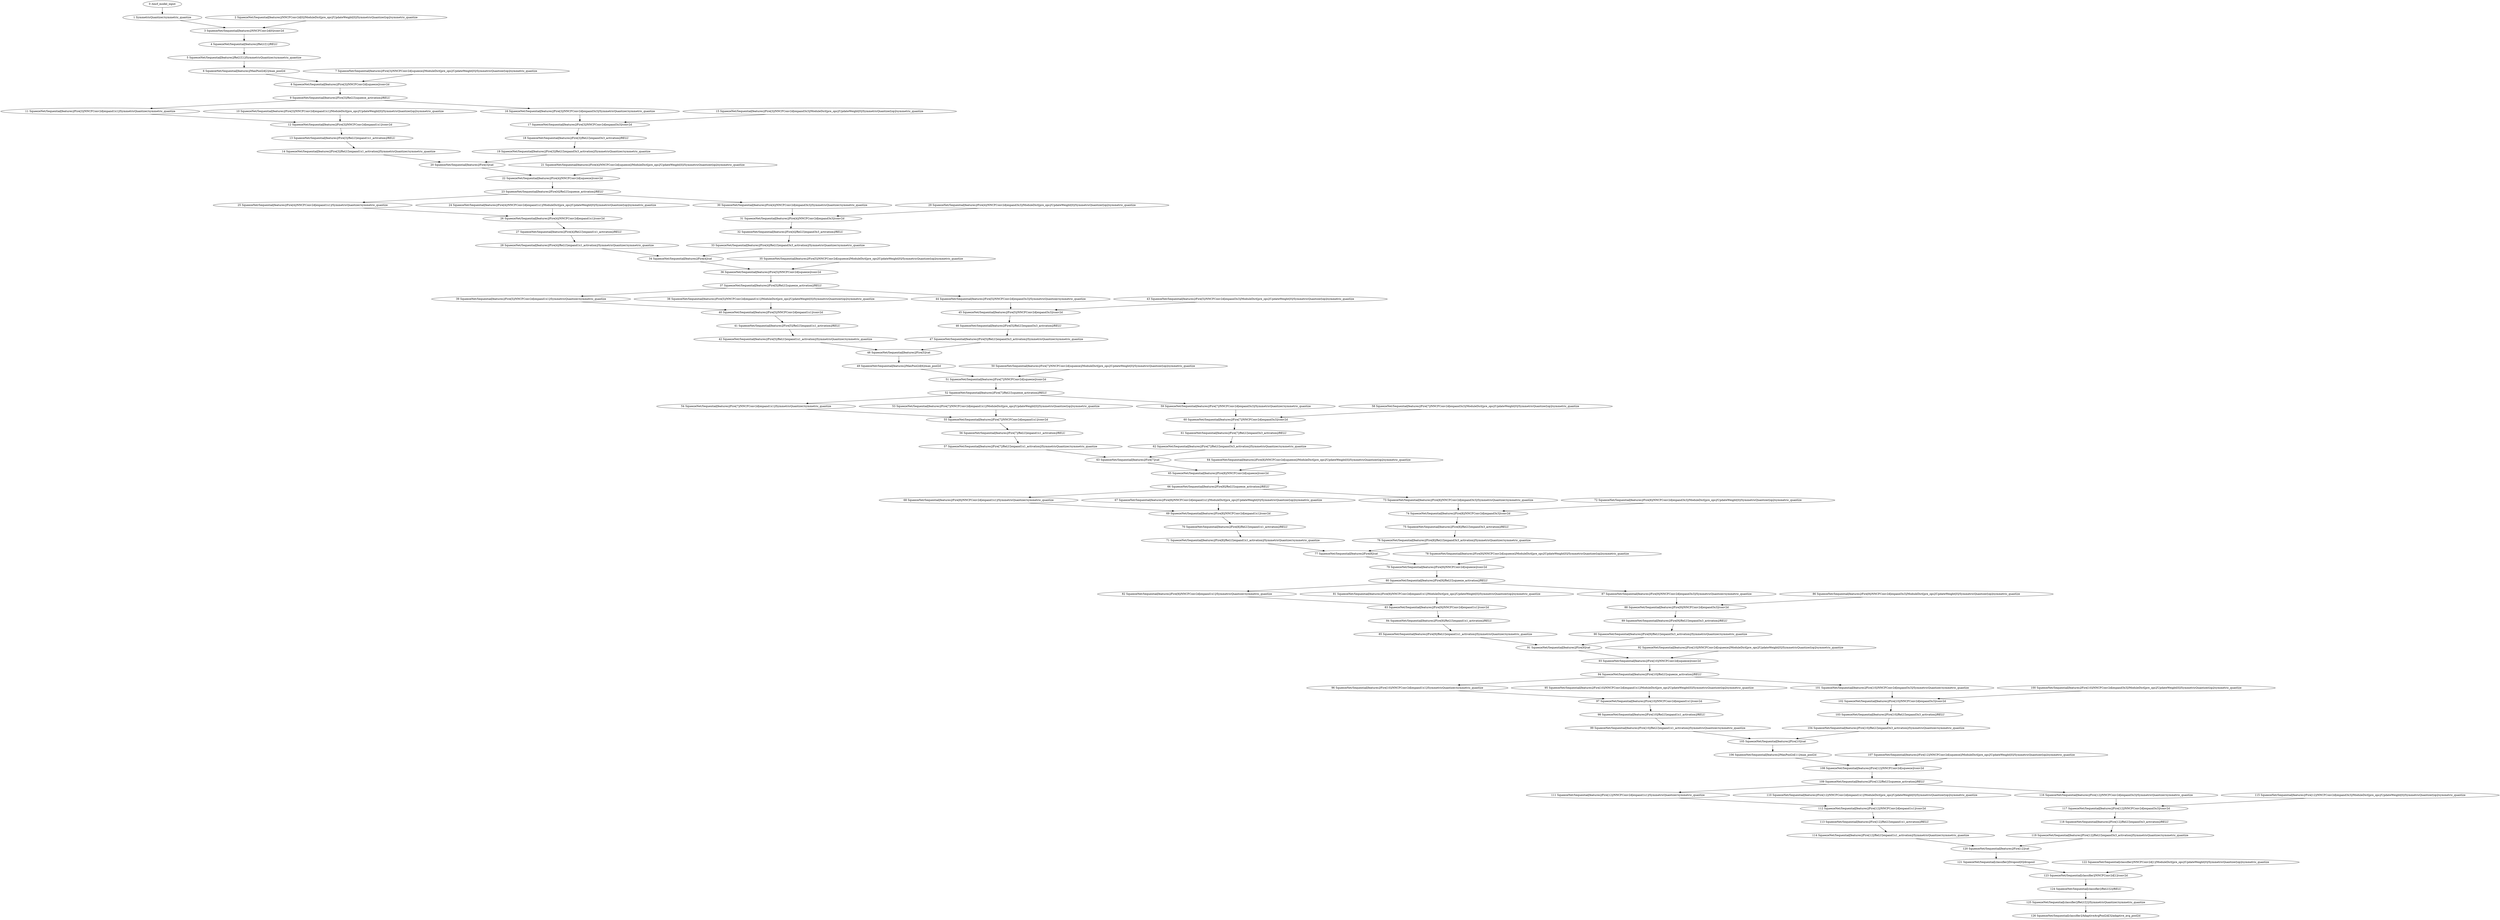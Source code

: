 strict digraph  {
"0 /nncf_model_input" [id=0, scope="", type=nncf_model_input];
"1 SymmetricQuantizer/symmetric_quantize" [id=1, scope=SymmetricQuantizer, type=symmetric_quantize];
"2 SqueezeNet/Sequential[features]/NNCFConv2d[0]/ModuleDict[pre_ops]/UpdateWeight[0]/SymmetricQuantizer[op]/symmetric_quantize" [id=2, scope="SqueezeNet/Sequential[features]/NNCFConv2d[0]/ModuleDict[pre_ops]/UpdateWeight[0]/SymmetricQuantizer[op]", type=symmetric_quantize];
"3 SqueezeNet/Sequential[features]/NNCFConv2d[0]/conv2d" [id=3, scope="SqueezeNet/Sequential[features]/NNCFConv2d[0]", type=conv2d];
"4 SqueezeNet/Sequential[features]/ReLU[1]/RELU" [id=4, scope="SqueezeNet/Sequential[features]/ReLU[1]", type=RELU];
"5 SqueezeNet/Sequential[features]/ReLU[1]/SymmetricQuantizer/symmetric_quantize" [id=5, scope="SqueezeNet/Sequential[features]/ReLU[1]/SymmetricQuantizer", type=symmetric_quantize];
"6 SqueezeNet/Sequential[features]/MaxPool2d[2]/max_pool2d" [id=6, scope="SqueezeNet/Sequential[features]/MaxPool2d[2]", type=max_pool2d];
"7 SqueezeNet/Sequential[features]/Fire[3]/NNCFConv2d[squeeze]/ModuleDict[pre_ops]/UpdateWeight[0]/SymmetricQuantizer[op]/symmetric_quantize" [id=7, scope="SqueezeNet/Sequential[features]/Fire[3]/NNCFConv2d[squeeze]/ModuleDict[pre_ops]/UpdateWeight[0]/SymmetricQuantizer[op]", type=symmetric_quantize];
"8 SqueezeNet/Sequential[features]/Fire[3]/NNCFConv2d[squeeze]/conv2d" [id=8, scope="SqueezeNet/Sequential[features]/Fire[3]/NNCFConv2d[squeeze]", type=conv2d];
"9 SqueezeNet/Sequential[features]/Fire[3]/ReLU[squeeze_activation]/RELU" [id=9, scope="SqueezeNet/Sequential[features]/Fire[3]/ReLU[squeeze_activation]", type=RELU];
"10 SqueezeNet/Sequential[features]/Fire[3]/NNCFConv2d[expand1x1]/ModuleDict[pre_ops]/UpdateWeight[0]/SymmetricQuantizer[op]/symmetric_quantize" [id=10, scope="SqueezeNet/Sequential[features]/Fire[3]/NNCFConv2d[expand1x1]/ModuleDict[pre_ops]/UpdateWeight[0]/SymmetricQuantizer[op]", type=symmetric_quantize];
"11 SqueezeNet/Sequential[features]/Fire[3]/NNCFConv2d[expand1x1]/SymmetricQuantizer/symmetric_quantize" [id=11, scope="SqueezeNet/Sequential[features]/Fire[3]/NNCFConv2d[expand1x1]/SymmetricQuantizer", type=symmetric_quantize];
"12 SqueezeNet/Sequential[features]/Fire[3]/NNCFConv2d[expand1x1]/conv2d" [id=12, scope="SqueezeNet/Sequential[features]/Fire[3]/NNCFConv2d[expand1x1]", type=conv2d];
"13 SqueezeNet/Sequential[features]/Fire[3]/ReLU[expand1x1_activation]/RELU" [id=13, scope="SqueezeNet/Sequential[features]/Fire[3]/ReLU[expand1x1_activation]", type=RELU];
"14 SqueezeNet/Sequential[features]/Fire[3]/ReLU[expand1x1_activation]/SymmetricQuantizer/symmetric_quantize" [id=14, scope="SqueezeNet/Sequential[features]/Fire[3]/ReLU[expand1x1_activation]/SymmetricQuantizer", type=symmetric_quantize];
"15 SqueezeNet/Sequential[features]/Fire[3]/NNCFConv2d[expand3x3]/ModuleDict[pre_ops]/UpdateWeight[0]/SymmetricQuantizer[op]/symmetric_quantize" [id=15, scope="SqueezeNet/Sequential[features]/Fire[3]/NNCFConv2d[expand3x3]/ModuleDict[pre_ops]/UpdateWeight[0]/SymmetricQuantizer[op]", type=symmetric_quantize];
"16 SqueezeNet/Sequential[features]/Fire[3]/NNCFConv2d[expand3x3]/SymmetricQuantizer/symmetric_quantize" [id=16, scope="SqueezeNet/Sequential[features]/Fire[3]/NNCFConv2d[expand3x3]/SymmetricQuantizer", type=symmetric_quantize];
"17 SqueezeNet/Sequential[features]/Fire[3]/NNCFConv2d[expand3x3]/conv2d" [id=17, scope="SqueezeNet/Sequential[features]/Fire[3]/NNCFConv2d[expand3x3]", type=conv2d];
"18 SqueezeNet/Sequential[features]/Fire[3]/ReLU[expand3x3_activation]/RELU" [id=18, scope="SqueezeNet/Sequential[features]/Fire[3]/ReLU[expand3x3_activation]", type=RELU];
"19 SqueezeNet/Sequential[features]/Fire[3]/ReLU[expand3x3_activation]/SymmetricQuantizer/symmetric_quantize" [id=19, scope="SqueezeNet/Sequential[features]/Fire[3]/ReLU[expand3x3_activation]/SymmetricQuantizer", type=symmetric_quantize];
"20 SqueezeNet/Sequential[features]/Fire[3]/cat" [id=20, scope="SqueezeNet/Sequential[features]/Fire[3]", type=cat];
"21 SqueezeNet/Sequential[features]/Fire[4]/NNCFConv2d[squeeze]/ModuleDict[pre_ops]/UpdateWeight[0]/SymmetricQuantizer[op]/symmetric_quantize" [id=21, scope="SqueezeNet/Sequential[features]/Fire[4]/NNCFConv2d[squeeze]/ModuleDict[pre_ops]/UpdateWeight[0]/SymmetricQuantizer[op]", type=symmetric_quantize];
"22 SqueezeNet/Sequential[features]/Fire[4]/NNCFConv2d[squeeze]/conv2d" [id=22, scope="SqueezeNet/Sequential[features]/Fire[4]/NNCFConv2d[squeeze]", type=conv2d];
"23 SqueezeNet/Sequential[features]/Fire[4]/ReLU[squeeze_activation]/RELU" [id=23, scope="SqueezeNet/Sequential[features]/Fire[4]/ReLU[squeeze_activation]", type=RELU];
"24 SqueezeNet/Sequential[features]/Fire[4]/NNCFConv2d[expand1x1]/ModuleDict[pre_ops]/UpdateWeight[0]/SymmetricQuantizer[op]/symmetric_quantize" [id=24, scope="SqueezeNet/Sequential[features]/Fire[4]/NNCFConv2d[expand1x1]/ModuleDict[pre_ops]/UpdateWeight[0]/SymmetricQuantizer[op]", type=symmetric_quantize];
"25 SqueezeNet/Sequential[features]/Fire[4]/NNCFConv2d[expand1x1]/SymmetricQuantizer/symmetric_quantize" [id=25, scope="SqueezeNet/Sequential[features]/Fire[4]/NNCFConv2d[expand1x1]/SymmetricQuantizer", type=symmetric_quantize];
"26 SqueezeNet/Sequential[features]/Fire[4]/NNCFConv2d[expand1x1]/conv2d" [id=26, scope="SqueezeNet/Sequential[features]/Fire[4]/NNCFConv2d[expand1x1]", type=conv2d];
"27 SqueezeNet/Sequential[features]/Fire[4]/ReLU[expand1x1_activation]/RELU" [id=27, scope="SqueezeNet/Sequential[features]/Fire[4]/ReLU[expand1x1_activation]", type=RELU];
"28 SqueezeNet/Sequential[features]/Fire[4]/ReLU[expand1x1_activation]/SymmetricQuantizer/symmetric_quantize" [id=28, scope="SqueezeNet/Sequential[features]/Fire[4]/ReLU[expand1x1_activation]/SymmetricQuantizer", type=symmetric_quantize];
"29 SqueezeNet/Sequential[features]/Fire[4]/NNCFConv2d[expand3x3]/ModuleDict[pre_ops]/UpdateWeight[0]/SymmetricQuantizer[op]/symmetric_quantize" [id=29, scope="SqueezeNet/Sequential[features]/Fire[4]/NNCFConv2d[expand3x3]/ModuleDict[pre_ops]/UpdateWeight[0]/SymmetricQuantizer[op]", type=symmetric_quantize];
"30 SqueezeNet/Sequential[features]/Fire[4]/NNCFConv2d[expand3x3]/SymmetricQuantizer/symmetric_quantize" [id=30, scope="SqueezeNet/Sequential[features]/Fire[4]/NNCFConv2d[expand3x3]/SymmetricQuantizer", type=symmetric_quantize];
"31 SqueezeNet/Sequential[features]/Fire[4]/NNCFConv2d[expand3x3]/conv2d" [id=31, scope="SqueezeNet/Sequential[features]/Fire[4]/NNCFConv2d[expand3x3]", type=conv2d];
"32 SqueezeNet/Sequential[features]/Fire[4]/ReLU[expand3x3_activation]/RELU" [id=32, scope="SqueezeNet/Sequential[features]/Fire[4]/ReLU[expand3x3_activation]", type=RELU];
"33 SqueezeNet/Sequential[features]/Fire[4]/ReLU[expand3x3_activation]/SymmetricQuantizer/symmetric_quantize" [id=33, scope="SqueezeNet/Sequential[features]/Fire[4]/ReLU[expand3x3_activation]/SymmetricQuantizer", type=symmetric_quantize];
"34 SqueezeNet/Sequential[features]/Fire[4]/cat" [id=34, scope="SqueezeNet/Sequential[features]/Fire[4]", type=cat];
"35 SqueezeNet/Sequential[features]/Fire[5]/NNCFConv2d[squeeze]/ModuleDict[pre_ops]/UpdateWeight[0]/SymmetricQuantizer[op]/symmetric_quantize" [id=35, scope="SqueezeNet/Sequential[features]/Fire[5]/NNCFConv2d[squeeze]/ModuleDict[pre_ops]/UpdateWeight[0]/SymmetricQuantizer[op]", type=symmetric_quantize];
"36 SqueezeNet/Sequential[features]/Fire[5]/NNCFConv2d[squeeze]/conv2d" [id=36, scope="SqueezeNet/Sequential[features]/Fire[5]/NNCFConv2d[squeeze]", type=conv2d];
"37 SqueezeNet/Sequential[features]/Fire[5]/ReLU[squeeze_activation]/RELU" [id=37, scope="SqueezeNet/Sequential[features]/Fire[5]/ReLU[squeeze_activation]", type=RELU];
"38 SqueezeNet/Sequential[features]/Fire[5]/NNCFConv2d[expand1x1]/ModuleDict[pre_ops]/UpdateWeight[0]/SymmetricQuantizer[op]/symmetric_quantize" [id=38, scope="SqueezeNet/Sequential[features]/Fire[5]/NNCFConv2d[expand1x1]/ModuleDict[pre_ops]/UpdateWeight[0]/SymmetricQuantizer[op]", type=symmetric_quantize];
"39 SqueezeNet/Sequential[features]/Fire[5]/NNCFConv2d[expand1x1]/SymmetricQuantizer/symmetric_quantize" [id=39, scope="SqueezeNet/Sequential[features]/Fire[5]/NNCFConv2d[expand1x1]/SymmetricQuantizer", type=symmetric_quantize];
"40 SqueezeNet/Sequential[features]/Fire[5]/NNCFConv2d[expand1x1]/conv2d" [id=40, scope="SqueezeNet/Sequential[features]/Fire[5]/NNCFConv2d[expand1x1]", type=conv2d];
"41 SqueezeNet/Sequential[features]/Fire[5]/ReLU[expand1x1_activation]/RELU" [id=41, scope="SqueezeNet/Sequential[features]/Fire[5]/ReLU[expand1x1_activation]", type=RELU];
"42 SqueezeNet/Sequential[features]/Fire[5]/ReLU[expand1x1_activation]/SymmetricQuantizer/symmetric_quantize" [id=42, scope="SqueezeNet/Sequential[features]/Fire[5]/ReLU[expand1x1_activation]/SymmetricQuantizer", type=symmetric_quantize];
"43 SqueezeNet/Sequential[features]/Fire[5]/NNCFConv2d[expand3x3]/ModuleDict[pre_ops]/UpdateWeight[0]/SymmetricQuantizer[op]/symmetric_quantize" [id=43, scope="SqueezeNet/Sequential[features]/Fire[5]/NNCFConv2d[expand3x3]/ModuleDict[pre_ops]/UpdateWeight[0]/SymmetricQuantizer[op]", type=symmetric_quantize];
"44 SqueezeNet/Sequential[features]/Fire[5]/NNCFConv2d[expand3x3]/SymmetricQuantizer/symmetric_quantize" [id=44, scope="SqueezeNet/Sequential[features]/Fire[5]/NNCFConv2d[expand3x3]/SymmetricQuantizer", type=symmetric_quantize];
"45 SqueezeNet/Sequential[features]/Fire[5]/NNCFConv2d[expand3x3]/conv2d" [id=45, scope="SqueezeNet/Sequential[features]/Fire[5]/NNCFConv2d[expand3x3]", type=conv2d];
"46 SqueezeNet/Sequential[features]/Fire[5]/ReLU[expand3x3_activation]/RELU" [id=46, scope="SqueezeNet/Sequential[features]/Fire[5]/ReLU[expand3x3_activation]", type=RELU];
"47 SqueezeNet/Sequential[features]/Fire[5]/ReLU[expand3x3_activation]/SymmetricQuantizer/symmetric_quantize" [id=47, scope="SqueezeNet/Sequential[features]/Fire[5]/ReLU[expand3x3_activation]/SymmetricQuantizer", type=symmetric_quantize];
"48 SqueezeNet/Sequential[features]/Fire[5]/cat" [id=48, scope="SqueezeNet/Sequential[features]/Fire[5]", type=cat];
"49 SqueezeNet/Sequential[features]/MaxPool2d[6]/max_pool2d" [id=49, scope="SqueezeNet/Sequential[features]/MaxPool2d[6]", type=max_pool2d];
"50 SqueezeNet/Sequential[features]/Fire[7]/NNCFConv2d[squeeze]/ModuleDict[pre_ops]/UpdateWeight[0]/SymmetricQuantizer[op]/symmetric_quantize" [id=50, scope="SqueezeNet/Sequential[features]/Fire[7]/NNCFConv2d[squeeze]/ModuleDict[pre_ops]/UpdateWeight[0]/SymmetricQuantizer[op]", type=symmetric_quantize];
"51 SqueezeNet/Sequential[features]/Fire[7]/NNCFConv2d[squeeze]/conv2d" [id=51, scope="SqueezeNet/Sequential[features]/Fire[7]/NNCFConv2d[squeeze]", type=conv2d];
"52 SqueezeNet/Sequential[features]/Fire[7]/ReLU[squeeze_activation]/RELU" [id=52, scope="SqueezeNet/Sequential[features]/Fire[7]/ReLU[squeeze_activation]", type=RELU];
"53 SqueezeNet/Sequential[features]/Fire[7]/NNCFConv2d[expand1x1]/ModuleDict[pre_ops]/UpdateWeight[0]/SymmetricQuantizer[op]/symmetric_quantize" [id=53, scope="SqueezeNet/Sequential[features]/Fire[7]/NNCFConv2d[expand1x1]/ModuleDict[pre_ops]/UpdateWeight[0]/SymmetricQuantizer[op]", type=symmetric_quantize];
"54 SqueezeNet/Sequential[features]/Fire[7]/NNCFConv2d[expand1x1]/SymmetricQuantizer/symmetric_quantize" [id=54, scope="SqueezeNet/Sequential[features]/Fire[7]/NNCFConv2d[expand1x1]/SymmetricQuantizer", type=symmetric_quantize];
"55 SqueezeNet/Sequential[features]/Fire[7]/NNCFConv2d[expand1x1]/conv2d" [id=55, scope="SqueezeNet/Sequential[features]/Fire[7]/NNCFConv2d[expand1x1]", type=conv2d];
"56 SqueezeNet/Sequential[features]/Fire[7]/ReLU[expand1x1_activation]/RELU" [id=56, scope="SqueezeNet/Sequential[features]/Fire[7]/ReLU[expand1x1_activation]", type=RELU];
"57 SqueezeNet/Sequential[features]/Fire[7]/ReLU[expand1x1_activation]/SymmetricQuantizer/symmetric_quantize" [id=57, scope="SqueezeNet/Sequential[features]/Fire[7]/ReLU[expand1x1_activation]/SymmetricQuantizer", type=symmetric_quantize];
"58 SqueezeNet/Sequential[features]/Fire[7]/NNCFConv2d[expand3x3]/ModuleDict[pre_ops]/UpdateWeight[0]/SymmetricQuantizer[op]/symmetric_quantize" [id=58, scope="SqueezeNet/Sequential[features]/Fire[7]/NNCFConv2d[expand3x3]/ModuleDict[pre_ops]/UpdateWeight[0]/SymmetricQuantizer[op]", type=symmetric_quantize];
"59 SqueezeNet/Sequential[features]/Fire[7]/NNCFConv2d[expand3x3]/SymmetricQuantizer/symmetric_quantize" [id=59, scope="SqueezeNet/Sequential[features]/Fire[7]/NNCFConv2d[expand3x3]/SymmetricQuantizer", type=symmetric_quantize];
"60 SqueezeNet/Sequential[features]/Fire[7]/NNCFConv2d[expand3x3]/conv2d" [id=60, scope="SqueezeNet/Sequential[features]/Fire[7]/NNCFConv2d[expand3x3]", type=conv2d];
"61 SqueezeNet/Sequential[features]/Fire[7]/ReLU[expand3x3_activation]/RELU" [id=61, scope="SqueezeNet/Sequential[features]/Fire[7]/ReLU[expand3x3_activation]", type=RELU];
"62 SqueezeNet/Sequential[features]/Fire[7]/ReLU[expand3x3_activation]/SymmetricQuantizer/symmetric_quantize" [id=62, scope="SqueezeNet/Sequential[features]/Fire[7]/ReLU[expand3x3_activation]/SymmetricQuantizer", type=symmetric_quantize];
"63 SqueezeNet/Sequential[features]/Fire[7]/cat" [id=63, scope="SqueezeNet/Sequential[features]/Fire[7]", type=cat];
"64 SqueezeNet/Sequential[features]/Fire[8]/NNCFConv2d[squeeze]/ModuleDict[pre_ops]/UpdateWeight[0]/SymmetricQuantizer[op]/symmetric_quantize" [id=64, scope="SqueezeNet/Sequential[features]/Fire[8]/NNCFConv2d[squeeze]/ModuleDict[pre_ops]/UpdateWeight[0]/SymmetricQuantizer[op]", type=symmetric_quantize];
"65 SqueezeNet/Sequential[features]/Fire[8]/NNCFConv2d[squeeze]/conv2d" [id=65, scope="SqueezeNet/Sequential[features]/Fire[8]/NNCFConv2d[squeeze]", type=conv2d];
"66 SqueezeNet/Sequential[features]/Fire[8]/ReLU[squeeze_activation]/RELU" [id=66, scope="SqueezeNet/Sequential[features]/Fire[8]/ReLU[squeeze_activation]", type=RELU];
"67 SqueezeNet/Sequential[features]/Fire[8]/NNCFConv2d[expand1x1]/ModuleDict[pre_ops]/UpdateWeight[0]/SymmetricQuantizer[op]/symmetric_quantize" [id=67, scope="SqueezeNet/Sequential[features]/Fire[8]/NNCFConv2d[expand1x1]/ModuleDict[pre_ops]/UpdateWeight[0]/SymmetricQuantizer[op]", type=symmetric_quantize];
"68 SqueezeNet/Sequential[features]/Fire[8]/NNCFConv2d[expand1x1]/SymmetricQuantizer/symmetric_quantize" [id=68, scope="SqueezeNet/Sequential[features]/Fire[8]/NNCFConv2d[expand1x1]/SymmetricQuantizer", type=symmetric_quantize];
"69 SqueezeNet/Sequential[features]/Fire[8]/NNCFConv2d[expand1x1]/conv2d" [id=69, scope="SqueezeNet/Sequential[features]/Fire[8]/NNCFConv2d[expand1x1]", type=conv2d];
"70 SqueezeNet/Sequential[features]/Fire[8]/ReLU[expand1x1_activation]/RELU" [id=70, scope="SqueezeNet/Sequential[features]/Fire[8]/ReLU[expand1x1_activation]", type=RELU];
"71 SqueezeNet/Sequential[features]/Fire[8]/ReLU[expand1x1_activation]/SymmetricQuantizer/symmetric_quantize" [id=71, scope="SqueezeNet/Sequential[features]/Fire[8]/ReLU[expand1x1_activation]/SymmetricQuantizer", type=symmetric_quantize];
"72 SqueezeNet/Sequential[features]/Fire[8]/NNCFConv2d[expand3x3]/ModuleDict[pre_ops]/UpdateWeight[0]/SymmetricQuantizer[op]/symmetric_quantize" [id=72, scope="SqueezeNet/Sequential[features]/Fire[8]/NNCFConv2d[expand3x3]/ModuleDict[pre_ops]/UpdateWeight[0]/SymmetricQuantizer[op]", type=symmetric_quantize];
"73 SqueezeNet/Sequential[features]/Fire[8]/NNCFConv2d[expand3x3]/SymmetricQuantizer/symmetric_quantize" [id=73, scope="SqueezeNet/Sequential[features]/Fire[8]/NNCFConv2d[expand3x3]/SymmetricQuantizer", type=symmetric_quantize];
"74 SqueezeNet/Sequential[features]/Fire[8]/NNCFConv2d[expand3x3]/conv2d" [id=74, scope="SqueezeNet/Sequential[features]/Fire[8]/NNCFConv2d[expand3x3]", type=conv2d];
"75 SqueezeNet/Sequential[features]/Fire[8]/ReLU[expand3x3_activation]/RELU" [id=75, scope="SqueezeNet/Sequential[features]/Fire[8]/ReLU[expand3x3_activation]", type=RELU];
"76 SqueezeNet/Sequential[features]/Fire[8]/ReLU[expand3x3_activation]/SymmetricQuantizer/symmetric_quantize" [id=76, scope="SqueezeNet/Sequential[features]/Fire[8]/ReLU[expand3x3_activation]/SymmetricQuantizer", type=symmetric_quantize];
"77 SqueezeNet/Sequential[features]/Fire[8]/cat" [id=77, scope="SqueezeNet/Sequential[features]/Fire[8]", type=cat];
"78 SqueezeNet/Sequential[features]/Fire[9]/NNCFConv2d[squeeze]/ModuleDict[pre_ops]/UpdateWeight[0]/SymmetricQuantizer[op]/symmetric_quantize" [id=78, scope="SqueezeNet/Sequential[features]/Fire[9]/NNCFConv2d[squeeze]/ModuleDict[pre_ops]/UpdateWeight[0]/SymmetricQuantizer[op]", type=symmetric_quantize];
"79 SqueezeNet/Sequential[features]/Fire[9]/NNCFConv2d[squeeze]/conv2d" [id=79, scope="SqueezeNet/Sequential[features]/Fire[9]/NNCFConv2d[squeeze]", type=conv2d];
"80 SqueezeNet/Sequential[features]/Fire[9]/ReLU[squeeze_activation]/RELU" [id=80, scope="SqueezeNet/Sequential[features]/Fire[9]/ReLU[squeeze_activation]", type=RELU];
"81 SqueezeNet/Sequential[features]/Fire[9]/NNCFConv2d[expand1x1]/ModuleDict[pre_ops]/UpdateWeight[0]/SymmetricQuantizer[op]/symmetric_quantize" [id=81, scope="SqueezeNet/Sequential[features]/Fire[9]/NNCFConv2d[expand1x1]/ModuleDict[pre_ops]/UpdateWeight[0]/SymmetricQuantizer[op]", type=symmetric_quantize];
"82 SqueezeNet/Sequential[features]/Fire[9]/NNCFConv2d[expand1x1]/SymmetricQuantizer/symmetric_quantize" [id=82, scope="SqueezeNet/Sequential[features]/Fire[9]/NNCFConv2d[expand1x1]/SymmetricQuantizer", type=symmetric_quantize];
"83 SqueezeNet/Sequential[features]/Fire[9]/NNCFConv2d[expand1x1]/conv2d" [id=83, scope="SqueezeNet/Sequential[features]/Fire[9]/NNCFConv2d[expand1x1]", type=conv2d];
"84 SqueezeNet/Sequential[features]/Fire[9]/ReLU[expand1x1_activation]/RELU" [id=84, scope="SqueezeNet/Sequential[features]/Fire[9]/ReLU[expand1x1_activation]", type=RELU];
"85 SqueezeNet/Sequential[features]/Fire[9]/ReLU[expand1x1_activation]/SymmetricQuantizer/symmetric_quantize" [id=85, scope="SqueezeNet/Sequential[features]/Fire[9]/ReLU[expand1x1_activation]/SymmetricQuantizer", type=symmetric_quantize];
"86 SqueezeNet/Sequential[features]/Fire[9]/NNCFConv2d[expand3x3]/ModuleDict[pre_ops]/UpdateWeight[0]/SymmetricQuantizer[op]/symmetric_quantize" [id=86, scope="SqueezeNet/Sequential[features]/Fire[9]/NNCFConv2d[expand3x3]/ModuleDict[pre_ops]/UpdateWeight[0]/SymmetricQuantizer[op]", type=symmetric_quantize];
"87 SqueezeNet/Sequential[features]/Fire[9]/NNCFConv2d[expand3x3]/SymmetricQuantizer/symmetric_quantize" [id=87, scope="SqueezeNet/Sequential[features]/Fire[9]/NNCFConv2d[expand3x3]/SymmetricQuantizer", type=symmetric_quantize];
"88 SqueezeNet/Sequential[features]/Fire[9]/NNCFConv2d[expand3x3]/conv2d" [id=88, scope="SqueezeNet/Sequential[features]/Fire[9]/NNCFConv2d[expand3x3]", type=conv2d];
"89 SqueezeNet/Sequential[features]/Fire[9]/ReLU[expand3x3_activation]/RELU" [id=89, scope="SqueezeNet/Sequential[features]/Fire[9]/ReLU[expand3x3_activation]", type=RELU];
"90 SqueezeNet/Sequential[features]/Fire[9]/ReLU[expand3x3_activation]/SymmetricQuantizer/symmetric_quantize" [id=90, scope="SqueezeNet/Sequential[features]/Fire[9]/ReLU[expand3x3_activation]/SymmetricQuantizer", type=symmetric_quantize];
"91 SqueezeNet/Sequential[features]/Fire[9]/cat" [id=91, scope="SqueezeNet/Sequential[features]/Fire[9]", type=cat];
"92 SqueezeNet/Sequential[features]/Fire[10]/NNCFConv2d[squeeze]/ModuleDict[pre_ops]/UpdateWeight[0]/SymmetricQuantizer[op]/symmetric_quantize" [id=92, scope="SqueezeNet/Sequential[features]/Fire[10]/NNCFConv2d[squeeze]/ModuleDict[pre_ops]/UpdateWeight[0]/SymmetricQuantizer[op]", type=symmetric_quantize];
"93 SqueezeNet/Sequential[features]/Fire[10]/NNCFConv2d[squeeze]/conv2d" [id=93, scope="SqueezeNet/Sequential[features]/Fire[10]/NNCFConv2d[squeeze]", type=conv2d];
"94 SqueezeNet/Sequential[features]/Fire[10]/ReLU[squeeze_activation]/RELU" [id=94, scope="SqueezeNet/Sequential[features]/Fire[10]/ReLU[squeeze_activation]", type=RELU];
"95 SqueezeNet/Sequential[features]/Fire[10]/NNCFConv2d[expand1x1]/ModuleDict[pre_ops]/UpdateWeight[0]/SymmetricQuantizer[op]/symmetric_quantize" [id=95, scope="SqueezeNet/Sequential[features]/Fire[10]/NNCFConv2d[expand1x1]/ModuleDict[pre_ops]/UpdateWeight[0]/SymmetricQuantizer[op]", type=symmetric_quantize];
"96 SqueezeNet/Sequential[features]/Fire[10]/NNCFConv2d[expand1x1]/SymmetricQuantizer/symmetric_quantize" [id=96, scope="SqueezeNet/Sequential[features]/Fire[10]/NNCFConv2d[expand1x1]/SymmetricQuantizer", type=symmetric_quantize];
"97 SqueezeNet/Sequential[features]/Fire[10]/NNCFConv2d[expand1x1]/conv2d" [id=97, scope="SqueezeNet/Sequential[features]/Fire[10]/NNCFConv2d[expand1x1]", type=conv2d];
"98 SqueezeNet/Sequential[features]/Fire[10]/ReLU[expand1x1_activation]/RELU" [id=98, scope="SqueezeNet/Sequential[features]/Fire[10]/ReLU[expand1x1_activation]", type=RELU];
"99 SqueezeNet/Sequential[features]/Fire[10]/ReLU[expand1x1_activation]/SymmetricQuantizer/symmetric_quantize" [id=99, scope="SqueezeNet/Sequential[features]/Fire[10]/ReLU[expand1x1_activation]/SymmetricQuantizer", type=symmetric_quantize];
"100 SqueezeNet/Sequential[features]/Fire[10]/NNCFConv2d[expand3x3]/ModuleDict[pre_ops]/UpdateWeight[0]/SymmetricQuantizer[op]/symmetric_quantize" [id=100, scope="SqueezeNet/Sequential[features]/Fire[10]/NNCFConv2d[expand3x3]/ModuleDict[pre_ops]/UpdateWeight[0]/SymmetricQuantizer[op]", type=symmetric_quantize];
"101 SqueezeNet/Sequential[features]/Fire[10]/NNCFConv2d[expand3x3]/SymmetricQuantizer/symmetric_quantize" [id=101, scope="SqueezeNet/Sequential[features]/Fire[10]/NNCFConv2d[expand3x3]/SymmetricQuantizer", type=symmetric_quantize];
"102 SqueezeNet/Sequential[features]/Fire[10]/NNCFConv2d[expand3x3]/conv2d" [id=102, scope="SqueezeNet/Sequential[features]/Fire[10]/NNCFConv2d[expand3x3]", type=conv2d];
"103 SqueezeNet/Sequential[features]/Fire[10]/ReLU[expand3x3_activation]/RELU" [id=103, scope="SqueezeNet/Sequential[features]/Fire[10]/ReLU[expand3x3_activation]", type=RELU];
"104 SqueezeNet/Sequential[features]/Fire[10]/ReLU[expand3x3_activation]/SymmetricQuantizer/symmetric_quantize" [id=104, scope="SqueezeNet/Sequential[features]/Fire[10]/ReLU[expand3x3_activation]/SymmetricQuantizer", type=symmetric_quantize];
"105 SqueezeNet/Sequential[features]/Fire[10]/cat" [id=105, scope="SqueezeNet/Sequential[features]/Fire[10]", type=cat];
"106 SqueezeNet/Sequential[features]/MaxPool2d[11]/max_pool2d" [id=106, scope="SqueezeNet/Sequential[features]/MaxPool2d[11]", type=max_pool2d];
"107 SqueezeNet/Sequential[features]/Fire[12]/NNCFConv2d[squeeze]/ModuleDict[pre_ops]/UpdateWeight[0]/SymmetricQuantizer[op]/symmetric_quantize" [id=107, scope="SqueezeNet/Sequential[features]/Fire[12]/NNCFConv2d[squeeze]/ModuleDict[pre_ops]/UpdateWeight[0]/SymmetricQuantizer[op]", type=symmetric_quantize];
"108 SqueezeNet/Sequential[features]/Fire[12]/NNCFConv2d[squeeze]/conv2d" [id=108, scope="SqueezeNet/Sequential[features]/Fire[12]/NNCFConv2d[squeeze]", type=conv2d];
"109 SqueezeNet/Sequential[features]/Fire[12]/ReLU[squeeze_activation]/RELU" [id=109, scope="SqueezeNet/Sequential[features]/Fire[12]/ReLU[squeeze_activation]", type=RELU];
"110 SqueezeNet/Sequential[features]/Fire[12]/NNCFConv2d[expand1x1]/ModuleDict[pre_ops]/UpdateWeight[0]/SymmetricQuantizer[op]/symmetric_quantize" [id=110, scope="SqueezeNet/Sequential[features]/Fire[12]/NNCFConv2d[expand1x1]/ModuleDict[pre_ops]/UpdateWeight[0]/SymmetricQuantizer[op]", type=symmetric_quantize];
"111 SqueezeNet/Sequential[features]/Fire[12]/NNCFConv2d[expand1x1]/SymmetricQuantizer/symmetric_quantize" [id=111, scope="SqueezeNet/Sequential[features]/Fire[12]/NNCFConv2d[expand1x1]/SymmetricQuantizer", type=symmetric_quantize];
"112 SqueezeNet/Sequential[features]/Fire[12]/NNCFConv2d[expand1x1]/conv2d" [id=112, scope="SqueezeNet/Sequential[features]/Fire[12]/NNCFConv2d[expand1x1]", type=conv2d];
"113 SqueezeNet/Sequential[features]/Fire[12]/ReLU[expand1x1_activation]/RELU" [id=113, scope="SqueezeNet/Sequential[features]/Fire[12]/ReLU[expand1x1_activation]", type=RELU];
"114 SqueezeNet/Sequential[features]/Fire[12]/ReLU[expand1x1_activation]/SymmetricQuantizer/symmetric_quantize" [id=114, scope="SqueezeNet/Sequential[features]/Fire[12]/ReLU[expand1x1_activation]/SymmetricQuantizer", type=symmetric_quantize];
"115 SqueezeNet/Sequential[features]/Fire[12]/NNCFConv2d[expand3x3]/ModuleDict[pre_ops]/UpdateWeight[0]/SymmetricQuantizer[op]/symmetric_quantize" [id=115, scope="SqueezeNet/Sequential[features]/Fire[12]/NNCFConv2d[expand3x3]/ModuleDict[pre_ops]/UpdateWeight[0]/SymmetricQuantizer[op]", type=symmetric_quantize];
"116 SqueezeNet/Sequential[features]/Fire[12]/NNCFConv2d[expand3x3]/SymmetricQuantizer/symmetric_quantize" [id=116, scope="SqueezeNet/Sequential[features]/Fire[12]/NNCFConv2d[expand3x3]/SymmetricQuantizer", type=symmetric_quantize];
"117 SqueezeNet/Sequential[features]/Fire[12]/NNCFConv2d[expand3x3]/conv2d" [id=117, scope="SqueezeNet/Sequential[features]/Fire[12]/NNCFConv2d[expand3x3]", type=conv2d];
"118 SqueezeNet/Sequential[features]/Fire[12]/ReLU[expand3x3_activation]/RELU" [id=118, scope="SqueezeNet/Sequential[features]/Fire[12]/ReLU[expand3x3_activation]", type=RELU];
"119 SqueezeNet/Sequential[features]/Fire[12]/ReLU[expand3x3_activation]/SymmetricQuantizer/symmetric_quantize" [id=119, scope="SqueezeNet/Sequential[features]/Fire[12]/ReLU[expand3x3_activation]/SymmetricQuantizer", type=symmetric_quantize];
"120 SqueezeNet/Sequential[features]/Fire[12]/cat" [id=120, scope="SqueezeNet/Sequential[features]/Fire[12]", type=cat];
"121 SqueezeNet/Sequential[classifier]/Dropout[0]/dropout" [id=121, scope="SqueezeNet/Sequential[classifier]/Dropout[0]", type=dropout];
"122 SqueezeNet/Sequential[classifier]/NNCFConv2d[1]/ModuleDict[pre_ops]/UpdateWeight[0]/SymmetricQuantizer[op]/symmetric_quantize" [id=122, scope="SqueezeNet/Sequential[classifier]/NNCFConv2d[1]/ModuleDict[pre_ops]/UpdateWeight[0]/SymmetricQuantizer[op]", type=symmetric_quantize];
"123 SqueezeNet/Sequential[classifier]/NNCFConv2d[1]/conv2d" [id=123, scope="SqueezeNet/Sequential[classifier]/NNCFConv2d[1]", type=conv2d];
"124 SqueezeNet/Sequential[classifier]/ReLU[2]/RELU" [id=124, scope="SqueezeNet/Sequential[classifier]/ReLU[2]", type=RELU];
"125 SqueezeNet/Sequential[classifier]/ReLU[2]/SymmetricQuantizer/symmetric_quantize" [id=125, scope="SqueezeNet/Sequential[classifier]/ReLU[2]/SymmetricQuantizer", type=symmetric_quantize];
"126 SqueezeNet/Sequential[classifier]/AdaptiveAvgPool2d[3]/adaptive_avg_pool2d" [id=126, scope="SqueezeNet/Sequential[classifier]/AdaptiveAvgPool2d[3]", type=adaptive_avg_pool2d];
"0 /nncf_model_input" -> "1 SymmetricQuantizer/symmetric_quantize";
"1 SymmetricQuantizer/symmetric_quantize" -> "3 SqueezeNet/Sequential[features]/NNCFConv2d[0]/conv2d";
"2 SqueezeNet/Sequential[features]/NNCFConv2d[0]/ModuleDict[pre_ops]/UpdateWeight[0]/SymmetricQuantizer[op]/symmetric_quantize" -> "3 SqueezeNet/Sequential[features]/NNCFConv2d[0]/conv2d";
"3 SqueezeNet/Sequential[features]/NNCFConv2d[0]/conv2d" -> "4 SqueezeNet/Sequential[features]/ReLU[1]/RELU";
"4 SqueezeNet/Sequential[features]/ReLU[1]/RELU" -> "5 SqueezeNet/Sequential[features]/ReLU[1]/SymmetricQuantizer/symmetric_quantize";
"5 SqueezeNet/Sequential[features]/ReLU[1]/SymmetricQuantizer/symmetric_quantize" -> "6 SqueezeNet/Sequential[features]/MaxPool2d[2]/max_pool2d";
"6 SqueezeNet/Sequential[features]/MaxPool2d[2]/max_pool2d" -> "8 SqueezeNet/Sequential[features]/Fire[3]/NNCFConv2d[squeeze]/conv2d";
"7 SqueezeNet/Sequential[features]/Fire[3]/NNCFConv2d[squeeze]/ModuleDict[pre_ops]/UpdateWeight[0]/SymmetricQuantizer[op]/symmetric_quantize" -> "8 SqueezeNet/Sequential[features]/Fire[3]/NNCFConv2d[squeeze]/conv2d";
"8 SqueezeNet/Sequential[features]/Fire[3]/NNCFConv2d[squeeze]/conv2d" -> "9 SqueezeNet/Sequential[features]/Fire[3]/ReLU[squeeze_activation]/RELU";
"9 SqueezeNet/Sequential[features]/Fire[3]/ReLU[squeeze_activation]/RELU" -> "11 SqueezeNet/Sequential[features]/Fire[3]/NNCFConv2d[expand1x1]/SymmetricQuantizer/symmetric_quantize";
"9 SqueezeNet/Sequential[features]/Fire[3]/ReLU[squeeze_activation]/RELU" -> "16 SqueezeNet/Sequential[features]/Fire[3]/NNCFConv2d[expand3x3]/SymmetricQuantizer/symmetric_quantize";
"10 SqueezeNet/Sequential[features]/Fire[3]/NNCFConv2d[expand1x1]/ModuleDict[pre_ops]/UpdateWeight[0]/SymmetricQuantizer[op]/symmetric_quantize" -> "12 SqueezeNet/Sequential[features]/Fire[3]/NNCFConv2d[expand1x1]/conv2d";
"11 SqueezeNet/Sequential[features]/Fire[3]/NNCFConv2d[expand1x1]/SymmetricQuantizer/symmetric_quantize" -> "12 SqueezeNet/Sequential[features]/Fire[3]/NNCFConv2d[expand1x1]/conv2d";
"12 SqueezeNet/Sequential[features]/Fire[3]/NNCFConv2d[expand1x1]/conv2d" -> "13 SqueezeNet/Sequential[features]/Fire[3]/ReLU[expand1x1_activation]/RELU";
"13 SqueezeNet/Sequential[features]/Fire[3]/ReLU[expand1x1_activation]/RELU" -> "14 SqueezeNet/Sequential[features]/Fire[3]/ReLU[expand1x1_activation]/SymmetricQuantizer/symmetric_quantize";
"14 SqueezeNet/Sequential[features]/Fire[3]/ReLU[expand1x1_activation]/SymmetricQuantizer/symmetric_quantize" -> "20 SqueezeNet/Sequential[features]/Fire[3]/cat";
"15 SqueezeNet/Sequential[features]/Fire[3]/NNCFConv2d[expand3x3]/ModuleDict[pre_ops]/UpdateWeight[0]/SymmetricQuantizer[op]/symmetric_quantize" -> "17 SqueezeNet/Sequential[features]/Fire[3]/NNCFConv2d[expand3x3]/conv2d";
"16 SqueezeNet/Sequential[features]/Fire[3]/NNCFConv2d[expand3x3]/SymmetricQuantizer/symmetric_quantize" -> "17 SqueezeNet/Sequential[features]/Fire[3]/NNCFConv2d[expand3x3]/conv2d";
"17 SqueezeNet/Sequential[features]/Fire[3]/NNCFConv2d[expand3x3]/conv2d" -> "18 SqueezeNet/Sequential[features]/Fire[3]/ReLU[expand3x3_activation]/RELU";
"18 SqueezeNet/Sequential[features]/Fire[3]/ReLU[expand3x3_activation]/RELU" -> "19 SqueezeNet/Sequential[features]/Fire[3]/ReLU[expand3x3_activation]/SymmetricQuantizer/symmetric_quantize";
"19 SqueezeNet/Sequential[features]/Fire[3]/ReLU[expand3x3_activation]/SymmetricQuantizer/symmetric_quantize" -> "20 SqueezeNet/Sequential[features]/Fire[3]/cat";
"20 SqueezeNet/Sequential[features]/Fire[3]/cat" -> "22 SqueezeNet/Sequential[features]/Fire[4]/NNCFConv2d[squeeze]/conv2d";
"21 SqueezeNet/Sequential[features]/Fire[4]/NNCFConv2d[squeeze]/ModuleDict[pre_ops]/UpdateWeight[0]/SymmetricQuantizer[op]/symmetric_quantize" -> "22 SqueezeNet/Sequential[features]/Fire[4]/NNCFConv2d[squeeze]/conv2d";
"22 SqueezeNet/Sequential[features]/Fire[4]/NNCFConv2d[squeeze]/conv2d" -> "23 SqueezeNet/Sequential[features]/Fire[4]/ReLU[squeeze_activation]/RELU";
"23 SqueezeNet/Sequential[features]/Fire[4]/ReLU[squeeze_activation]/RELU" -> "25 SqueezeNet/Sequential[features]/Fire[4]/NNCFConv2d[expand1x1]/SymmetricQuantizer/symmetric_quantize";
"23 SqueezeNet/Sequential[features]/Fire[4]/ReLU[squeeze_activation]/RELU" -> "30 SqueezeNet/Sequential[features]/Fire[4]/NNCFConv2d[expand3x3]/SymmetricQuantizer/symmetric_quantize";
"24 SqueezeNet/Sequential[features]/Fire[4]/NNCFConv2d[expand1x1]/ModuleDict[pre_ops]/UpdateWeight[0]/SymmetricQuantizer[op]/symmetric_quantize" -> "26 SqueezeNet/Sequential[features]/Fire[4]/NNCFConv2d[expand1x1]/conv2d";
"25 SqueezeNet/Sequential[features]/Fire[4]/NNCFConv2d[expand1x1]/SymmetricQuantizer/symmetric_quantize" -> "26 SqueezeNet/Sequential[features]/Fire[4]/NNCFConv2d[expand1x1]/conv2d";
"26 SqueezeNet/Sequential[features]/Fire[4]/NNCFConv2d[expand1x1]/conv2d" -> "27 SqueezeNet/Sequential[features]/Fire[4]/ReLU[expand1x1_activation]/RELU";
"27 SqueezeNet/Sequential[features]/Fire[4]/ReLU[expand1x1_activation]/RELU" -> "28 SqueezeNet/Sequential[features]/Fire[4]/ReLU[expand1x1_activation]/SymmetricQuantizer/symmetric_quantize";
"28 SqueezeNet/Sequential[features]/Fire[4]/ReLU[expand1x1_activation]/SymmetricQuantizer/symmetric_quantize" -> "34 SqueezeNet/Sequential[features]/Fire[4]/cat";
"29 SqueezeNet/Sequential[features]/Fire[4]/NNCFConv2d[expand3x3]/ModuleDict[pre_ops]/UpdateWeight[0]/SymmetricQuantizer[op]/symmetric_quantize" -> "31 SqueezeNet/Sequential[features]/Fire[4]/NNCFConv2d[expand3x3]/conv2d";
"30 SqueezeNet/Sequential[features]/Fire[4]/NNCFConv2d[expand3x3]/SymmetricQuantizer/symmetric_quantize" -> "31 SqueezeNet/Sequential[features]/Fire[4]/NNCFConv2d[expand3x3]/conv2d";
"31 SqueezeNet/Sequential[features]/Fire[4]/NNCFConv2d[expand3x3]/conv2d" -> "32 SqueezeNet/Sequential[features]/Fire[4]/ReLU[expand3x3_activation]/RELU";
"32 SqueezeNet/Sequential[features]/Fire[4]/ReLU[expand3x3_activation]/RELU" -> "33 SqueezeNet/Sequential[features]/Fire[4]/ReLU[expand3x3_activation]/SymmetricQuantizer/symmetric_quantize";
"33 SqueezeNet/Sequential[features]/Fire[4]/ReLU[expand3x3_activation]/SymmetricQuantizer/symmetric_quantize" -> "34 SqueezeNet/Sequential[features]/Fire[4]/cat";
"34 SqueezeNet/Sequential[features]/Fire[4]/cat" -> "36 SqueezeNet/Sequential[features]/Fire[5]/NNCFConv2d[squeeze]/conv2d";
"35 SqueezeNet/Sequential[features]/Fire[5]/NNCFConv2d[squeeze]/ModuleDict[pre_ops]/UpdateWeight[0]/SymmetricQuantizer[op]/symmetric_quantize" -> "36 SqueezeNet/Sequential[features]/Fire[5]/NNCFConv2d[squeeze]/conv2d";
"36 SqueezeNet/Sequential[features]/Fire[5]/NNCFConv2d[squeeze]/conv2d" -> "37 SqueezeNet/Sequential[features]/Fire[5]/ReLU[squeeze_activation]/RELU";
"37 SqueezeNet/Sequential[features]/Fire[5]/ReLU[squeeze_activation]/RELU" -> "39 SqueezeNet/Sequential[features]/Fire[5]/NNCFConv2d[expand1x1]/SymmetricQuantizer/symmetric_quantize";
"37 SqueezeNet/Sequential[features]/Fire[5]/ReLU[squeeze_activation]/RELU" -> "44 SqueezeNet/Sequential[features]/Fire[5]/NNCFConv2d[expand3x3]/SymmetricQuantizer/symmetric_quantize";
"38 SqueezeNet/Sequential[features]/Fire[5]/NNCFConv2d[expand1x1]/ModuleDict[pre_ops]/UpdateWeight[0]/SymmetricQuantizer[op]/symmetric_quantize" -> "40 SqueezeNet/Sequential[features]/Fire[5]/NNCFConv2d[expand1x1]/conv2d";
"39 SqueezeNet/Sequential[features]/Fire[5]/NNCFConv2d[expand1x1]/SymmetricQuantizer/symmetric_quantize" -> "40 SqueezeNet/Sequential[features]/Fire[5]/NNCFConv2d[expand1x1]/conv2d";
"40 SqueezeNet/Sequential[features]/Fire[5]/NNCFConv2d[expand1x1]/conv2d" -> "41 SqueezeNet/Sequential[features]/Fire[5]/ReLU[expand1x1_activation]/RELU";
"41 SqueezeNet/Sequential[features]/Fire[5]/ReLU[expand1x1_activation]/RELU" -> "42 SqueezeNet/Sequential[features]/Fire[5]/ReLU[expand1x1_activation]/SymmetricQuantizer/symmetric_quantize";
"42 SqueezeNet/Sequential[features]/Fire[5]/ReLU[expand1x1_activation]/SymmetricQuantizer/symmetric_quantize" -> "48 SqueezeNet/Sequential[features]/Fire[5]/cat";
"43 SqueezeNet/Sequential[features]/Fire[5]/NNCFConv2d[expand3x3]/ModuleDict[pre_ops]/UpdateWeight[0]/SymmetricQuantizer[op]/symmetric_quantize" -> "45 SqueezeNet/Sequential[features]/Fire[5]/NNCFConv2d[expand3x3]/conv2d";
"44 SqueezeNet/Sequential[features]/Fire[5]/NNCFConv2d[expand3x3]/SymmetricQuantizer/symmetric_quantize" -> "45 SqueezeNet/Sequential[features]/Fire[5]/NNCFConv2d[expand3x3]/conv2d";
"45 SqueezeNet/Sequential[features]/Fire[5]/NNCFConv2d[expand3x3]/conv2d" -> "46 SqueezeNet/Sequential[features]/Fire[5]/ReLU[expand3x3_activation]/RELU";
"46 SqueezeNet/Sequential[features]/Fire[5]/ReLU[expand3x3_activation]/RELU" -> "47 SqueezeNet/Sequential[features]/Fire[5]/ReLU[expand3x3_activation]/SymmetricQuantizer/symmetric_quantize";
"47 SqueezeNet/Sequential[features]/Fire[5]/ReLU[expand3x3_activation]/SymmetricQuantizer/symmetric_quantize" -> "48 SqueezeNet/Sequential[features]/Fire[5]/cat";
"48 SqueezeNet/Sequential[features]/Fire[5]/cat" -> "49 SqueezeNet/Sequential[features]/MaxPool2d[6]/max_pool2d";
"49 SqueezeNet/Sequential[features]/MaxPool2d[6]/max_pool2d" -> "51 SqueezeNet/Sequential[features]/Fire[7]/NNCFConv2d[squeeze]/conv2d";
"50 SqueezeNet/Sequential[features]/Fire[7]/NNCFConv2d[squeeze]/ModuleDict[pre_ops]/UpdateWeight[0]/SymmetricQuantizer[op]/symmetric_quantize" -> "51 SqueezeNet/Sequential[features]/Fire[7]/NNCFConv2d[squeeze]/conv2d";
"51 SqueezeNet/Sequential[features]/Fire[7]/NNCFConv2d[squeeze]/conv2d" -> "52 SqueezeNet/Sequential[features]/Fire[7]/ReLU[squeeze_activation]/RELU";
"52 SqueezeNet/Sequential[features]/Fire[7]/ReLU[squeeze_activation]/RELU" -> "54 SqueezeNet/Sequential[features]/Fire[7]/NNCFConv2d[expand1x1]/SymmetricQuantizer/symmetric_quantize";
"52 SqueezeNet/Sequential[features]/Fire[7]/ReLU[squeeze_activation]/RELU" -> "59 SqueezeNet/Sequential[features]/Fire[7]/NNCFConv2d[expand3x3]/SymmetricQuantizer/symmetric_quantize";
"53 SqueezeNet/Sequential[features]/Fire[7]/NNCFConv2d[expand1x1]/ModuleDict[pre_ops]/UpdateWeight[0]/SymmetricQuantizer[op]/symmetric_quantize" -> "55 SqueezeNet/Sequential[features]/Fire[7]/NNCFConv2d[expand1x1]/conv2d";
"54 SqueezeNet/Sequential[features]/Fire[7]/NNCFConv2d[expand1x1]/SymmetricQuantizer/symmetric_quantize" -> "55 SqueezeNet/Sequential[features]/Fire[7]/NNCFConv2d[expand1x1]/conv2d";
"55 SqueezeNet/Sequential[features]/Fire[7]/NNCFConv2d[expand1x1]/conv2d" -> "56 SqueezeNet/Sequential[features]/Fire[7]/ReLU[expand1x1_activation]/RELU";
"56 SqueezeNet/Sequential[features]/Fire[7]/ReLU[expand1x1_activation]/RELU" -> "57 SqueezeNet/Sequential[features]/Fire[7]/ReLU[expand1x1_activation]/SymmetricQuantizer/symmetric_quantize";
"57 SqueezeNet/Sequential[features]/Fire[7]/ReLU[expand1x1_activation]/SymmetricQuantizer/symmetric_quantize" -> "63 SqueezeNet/Sequential[features]/Fire[7]/cat";
"58 SqueezeNet/Sequential[features]/Fire[7]/NNCFConv2d[expand3x3]/ModuleDict[pre_ops]/UpdateWeight[0]/SymmetricQuantizer[op]/symmetric_quantize" -> "60 SqueezeNet/Sequential[features]/Fire[7]/NNCFConv2d[expand3x3]/conv2d";
"59 SqueezeNet/Sequential[features]/Fire[7]/NNCFConv2d[expand3x3]/SymmetricQuantizer/symmetric_quantize" -> "60 SqueezeNet/Sequential[features]/Fire[7]/NNCFConv2d[expand3x3]/conv2d";
"60 SqueezeNet/Sequential[features]/Fire[7]/NNCFConv2d[expand3x3]/conv2d" -> "61 SqueezeNet/Sequential[features]/Fire[7]/ReLU[expand3x3_activation]/RELU";
"61 SqueezeNet/Sequential[features]/Fire[7]/ReLU[expand3x3_activation]/RELU" -> "62 SqueezeNet/Sequential[features]/Fire[7]/ReLU[expand3x3_activation]/SymmetricQuantizer/symmetric_quantize";
"62 SqueezeNet/Sequential[features]/Fire[7]/ReLU[expand3x3_activation]/SymmetricQuantizer/symmetric_quantize" -> "63 SqueezeNet/Sequential[features]/Fire[7]/cat";
"63 SqueezeNet/Sequential[features]/Fire[7]/cat" -> "65 SqueezeNet/Sequential[features]/Fire[8]/NNCFConv2d[squeeze]/conv2d";
"64 SqueezeNet/Sequential[features]/Fire[8]/NNCFConv2d[squeeze]/ModuleDict[pre_ops]/UpdateWeight[0]/SymmetricQuantizer[op]/symmetric_quantize" -> "65 SqueezeNet/Sequential[features]/Fire[8]/NNCFConv2d[squeeze]/conv2d";
"65 SqueezeNet/Sequential[features]/Fire[8]/NNCFConv2d[squeeze]/conv2d" -> "66 SqueezeNet/Sequential[features]/Fire[8]/ReLU[squeeze_activation]/RELU";
"66 SqueezeNet/Sequential[features]/Fire[8]/ReLU[squeeze_activation]/RELU" -> "68 SqueezeNet/Sequential[features]/Fire[8]/NNCFConv2d[expand1x1]/SymmetricQuantizer/symmetric_quantize";
"66 SqueezeNet/Sequential[features]/Fire[8]/ReLU[squeeze_activation]/RELU" -> "73 SqueezeNet/Sequential[features]/Fire[8]/NNCFConv2d[expand3x3]/SymmetricQuantizer/symmetric_quantize";
"67 SqueezeNet/Sequential[features]/Fire[8]/NNCFConv2d[expand1x1]/ModuleDict[pre_ops]/UpdateWeight[0]/SymmetricQuantizer[op]/symmetric_quantize" -> "69 SqueezeNet/Sequential[features]/Fire[8]/NNCFConv2d[expand1x1]/conv2d";
"68 SqueezeNet/Sequential[features]/Fire[8]/NNCFConv2d[expand1x1]/SymmetricQuantizer/symmetric_quantize" -> "69 SqueezeNet/Sequential[features]/Fire[8]/NNCFConv2d[expand1x1]/conv2d";
"69 SqueezeNet/Sequential[features]/Fire[8]/NNCFConv2d[expand1x1]/conv2d" -> "70 SqueezeNet/Sequential[features]/Fire[8]/ReLU[expand1x1_activation]/RELU";
"70 SqueezeNet/Sequential[features]/Fire[8]/ReLU[expand1x1_activation]/RELU" -> "71 SqueezeNet/Sequential[features]/Fire[8]/ReLU[expand1x1_activation]/SymmetricQuantizer/symmetric_quantize";
"71 SqueezeNet/Sequential[features]/Fire[8]/ReLU[expand1x1_activation]/SymmetricQuantizer/symmetric_quantize" -> "77 SqueezeNet/Sequential[features]/Fire[8]/cat";
"72 SqueezeNet/Sequential[features]/Fire[8]/NNCFConv2d[expand3x3]/ModuleDict[pre_ops]/UpdateWeight[0]/SymmetricQuantizer[op]/symmetric_quantize" -> "74 SqueezeNet/Sequential[features]/Fire[8]/NNCFConv2d[expand3x3]/conv2d";
"73 SqueezeNet/Sequential[features]/Fire[8]/NNCFConv2d[expand3x3]/SymmetricQuantizer/symmetric_quantize" -> "74 SqueezeNet/Sequential[features]/Fire[8]/NNCFConv2d[expand3x3]/conv2d";
"74 SqueezeNet/Sequential[features]/Fire[8]/NNCFConv2d[expand3x3]/conv2d" -> "75 SqueezeNet/Sequential[features]/Fire[8]/ReLU[expand3x3_activation]/RELU";
"75 SqueezeNet/Sequential[features]/Fire[8]/ReLU[expand3x3_activation]/RELU" -> "76 SqueezeNet/Sequential[features]/Fire[8]/ReLU[expand3x3_activation]/SymmetricQuantizer/symmetric_quantize";
"76 SqueezeNet/Sequential[features]/Fire[8]/ReLU[expand3x3_activation]/SymmetricQuantizer/symmetric_quantize" -> "77 SqueezeNet/Sequential[features]/Fire[8]/cat";
"77 SqueezeNet/Sequential[features]/Fire[8]/cat" -> "79 SqueezeNet/Sequential[features]/Fire[9]/NNCFConv2d[squeeze]/conv2d";
"78 SqueezeNet/Sequential[features]/Fire[9]/NNCFConv2d[squeeze]/ModuleDict[pre_ops]/UpdateWeight[0]/SymmetricQuantizer[op]/symmetric_quantize" -> "79 SqueezeNet/Sequential[features]/Fire[9]/NNCFConv2d[squeeze]/conv2d";
"79 SqueezeNet/Sequential[features]/Fire[9]/NNCFConv2d[squeeze]/conv2d" -> "80 SqueezeNet/Sequential[features]/Fire[9]/ReLU[squeeze_activation]/RELU";
"80 SqueezeNet/Sequential[features]/Fire[9]/ReLU[squeeze_activation]/RELU" -> "82 SqueezeNet/Sequential[features]/Fire[9]/NNCFConv2d[expand1x1]/SymmetricQuantizer/symmetric_quantize";
"80 SqueezeNet/Sequential[features]/Fire[9]/ReLU[squeeze_activation]/RELU" -> "87 SqueezeNet/Sequential[features]/Fire[9]/NNCFConv2d[expand3x3]/SymmetricQuantizer/symmetric_quantize";
"81 SqueezeNet/Sequential[features]/Fire[9]/NNCFConv2d[expand1x1]/ModuleDict[pre_ops]/UpdateWeight[0]/SymmetricQuantizer[op]/symmetric_quantize" -> "83 SqueezeNet/Sequential[features]/Fire[9]/NNCFConv2d[expand1x1]/conv2d";
"82 SqueezeNet/Sequential[features]/Fire[9]/NNCFConv2d[expand1x1]/SymmetricQuantizer/symmetric_quantize" -> "83 SqueezeNet/Sequential[features]/Fire[9]/NNCFConv2d[expand1x1]/conv2d";
"83 SqueezeNet/Sequential[features]/Fire[9]/NNCFConv2d[expand1x1]/conv2d" -> "84 SqueezeNet/Sequential[features]/Fire[9]/ReLU[expand1x1_activation]/RELU";
"84 SqueezeNet/Sequential[features]/Fire[9]/ReLU[expand1x1_activation]/RELU" -> "85 SqueezeNet/Sequential[features]/Fire[9]/ReLU[expand1x1_activation]/SymmetricQuantizer/symmetric_quantize";
"85 SqueezeNet/Sequential[features]/Fire[9]/ReLU[expand1x1_activation]/SymmetricQuantizer/symmetric_quantize" -> "91 SqueezeNet/Sequential[features]/Fire[9]/cat";
"86 SqueezeNet/Sequential[features]/Fire[9]/NNCFConv2d[expand3x3]/ModuleDict[pre_ops]/UpdateWeight[0]/SymmetricQuantizer[op]/symmetric_quantize" -> "88 SqueezeNet/Sequential[features]/Fire[9]/NNCFConv2d[expand3x3]/conv2d";
"87 SqueezeNet/Sequential[features]/Fire[9]/NNCFConv2d[expand3x3]/SymmetricQuantizer/symmetric_quantize" -> "88 SqueezeNet/Sequential[features]/Fire[9]/NNCFConv2d[expand3x3]/conv2d";
"88 SqueezeNet/Sequential[features]/Fire[9]/NNCFConv2d[expand3x3]/conv2d" -> "89 SqueezeNet/Sequential[features]/Fire[9]/ReLU[expand3x3_activation]/RELU";
"89 SqueezeNet/Sequential[features]/Fire[9]/ReLU[expand3x3_activation]/RELU" -> "90 SqueezeNet/Sequential[features]/Fire[9]/ReLU[expand3x3_activation]/SymmetricQuantizer/symmetric_quantize";
"90 SqueezeNet/Sequential[features]/Fire[9]/ReLU[expand3x3_activation]/SymmetricQuantizer/symmetric_quantize" -> "91 SqueezeNet/Sequential[features]/Fire[9]/cat";
"91 SqueezeNet/Sequential[features]/Fire[9]/cat" -> "93 SqueezeNet/Sequential[features]/Fire[10]/NNCFConv2d[squeeze]/conv2d";
"92 SqueezeNet/Sequential[features]/Fire[10]/NNCFConv2d[squeeze]/ModuleDict[pre_ops]/UpdateWeight[0]/SymmetricQuantizer[op]/symmetric_quantize" -> "93 SqueezeNet/Sequential[features]/Fire[10]/NNCFConv2d[squeeze]/conv2d";
"93 SqueezeNet/Sequential[features]/Fire[10]/NNCFConv2d[squeeze]/conv2d" -> "94 SqueezeNet/Sequential[features]/Fire[10]/ReLU[squeeze_activation]/RELU";
"94 SqueezeNet/Sequential[features]/Fire[10]/ReLU[squeeze_activation]/RELU" -> "96 SqueezeNet/Sequential[features]/Fire[10]/NNCFConv2d[expand1x1]/SymmetricQuantizer/symmetric_quantize";
"95 SqueezeNet/Sequential[features]/Fire[10]/NNCFConv2d[expand1x1]/ModuleDict[pre_ops]/UpdateWeight[0]/SymmetricQuantizer[op]/symmetric_quantize" -> "97 SqueezeNet/Sequential[features]/Fire[10]/NNCFConv2d[expand1x1]/conv2d";
"96 SqueezeNet/Sequential[features]/Fire[10]/NNCFConv2d[expand1x1]/SymmetricQuantizer/symmetric_quantize" -> "97 SqueezeNet/Sequential[features]/Fire[10]/NNCFConv2d[expand1x1]/conv2d";
"97 SqueezeNet/Sequential[features]/Fire[10]/NNCFConv2d[expand1x1]/conv2d" -> "98 SqueezeNet/Sequential[features]/Fire[10]/ReLU[expand1x1_activation]/RELU";
"98 SqueezeNet/Sequential[features]/Fire[10]/ReLU[expand1x1_activation]/RELU" -> "99 SqueezeNet/Sequential[features]/Fire[10]/ReLU[expand1x1_activation]/SymmetricQuantizer/symmetric_quantize";
"94 SqueezeNet/Sequential[features]/Fire[10]/ReLU[squeeze_activation]/RELU" -> "101 SqueezeNet/Sequential[features]/Fire[10]/NNCFConv2d[expand3x3]/SymmetricQuantizer/symmetric_quantize";
"99 SqueezeNet/Sequential[features]/Fire[10]/ReLU[expand1x1_activation]/SymmetricQuantizer/symmetric_quantize" -> "105 SqueezeNet/Sequential[features]/Fire[10]/cat";
"100 SqueezeNet/Sequential[features]/Fire[10]/NNCFConv2d[expand3x3]/ModuleDict[pre_ops]/UpdateWeight[0]/SymmetricQuantizer[op]/symmetric_quantize" -> "102 SqueezeNet/Sequential[features]/Fire[10]/NNCFConv2d[expand3x3]/conv2d";
"101 SqueezeNet/Sequential[features]/Fire[10]/NNCFConv2d[expand3x3]/SymmetricQuantizer/symmetric_quantize" -> "102 SqueezeNet/Sequential[features]/Fire[10]/NNCFConv2d[expand3x3]/conv2d";
"102 SqueezeNet/Sequential[features]/Fire[10]/NNCFConv2d[expand3x3]/conv2d" -> "103 SqueezeNet/Sequential[features]/Fire[10]/ReLU[expand3x3_activation]/RELU";
"103 SqueezeNet/Sequential[features]/Fire[10]/ReLU[expand3x3_activation]/RELU" -> "104 SqueezeNet/Sequential[features]/Fire[10]/ReLU[expand3x3_activation]/SymmetricQuantizer/symmetric_quantize";
"104 SqueezeNet/Sequential[features]/Fire[10]/ReLU[expand3x3_activation]/SymmetricQuantizer/symmetric_quantize" -> "105 SqueezeNet/Sequential[features]/Fire[10]/cat";
"105 SqueezeNet/Sequential[features]/Fire[10]/cat" -> "106 SqueezeNet/Sequential[features]/MaxPool2d[11]/max_pool2d";
"106 SqueezeNet/Sequential[features]/MaxPool2d[11]/max_pool2d" -> "108 SqueezeNet/Sequential[features]/Fire[12]/NNCFConv2d[squeeze]/conv2d";
"107 SqueezeNet/Sequential[features]/Fire[12]/NNCFConv2d[squeeze]/ModuleDict[pre_ops]/UpdateWeight[0]/SymmetricQuantizer[op]/symmetric_quantize" -> "108 SqueezeNet/Sequential[features]/Fire[12]/NNCFConv2d[squeeze]/conv2d";
"108 SqueezeNet/Sequential[features]/Fire[12]/NNCFConv2d[squeeze]/conv2d" -> "109 SqueezeNet/Sequential[features]/Fire[12]/ReLU[squeeze_activation]/RELU";
"109 SqueezeNet/Sequential[features]/Fire[12]/ReLU[squeeze_activation]/RELU" -> "111 SqueezeNet/Sequential[features]/Fire[12]/NNCFConv2d[expand1x1]/SymmetricQuantizer/symmetric_quantize";
"109 SqueezeNet/Sequential[features]/Fire[12]/ReLU[squeeze_activation]/RELU" -> "116 SqueezeNet/Sequential[features]/Fire[12]/NNCFConv2d[expand3x3]/SymmetricQuantizer/symmetric_quantize";
"110 SqueezeNet/Sequential[features]/Fire[12]/NNCFConv2d[expand1x1]/ModuleDict[pre_ops]/UpdateWeight[0]/SymmetricQuantizer[op]/symmetric_quantize" -> "112 SqueezeNet/Sequential[features]/Fire[12]/NNCFConv2d[expand1x1]/conv2d";
"111 SqueezeNet/Sequential[features]/Fire[12]/NNCFConv2d[expand1x1]/SymmetricQuantizer/symmetric_quantize" -> "112 SqueezeNet/Sequential[features]/Fire[12]/NNCFConv2d[expand1x1]/conv2d";
"112 SqueezeNet/Sequential[features]/Fire[12]/NNCFConv2d[expand1x1]/conv2d" -> "113 SqueezeNet/Sequential[features]/Fire[12]/ReLU[expand1x1_activation]/RELU";
"113 SqueezeNet/Sequential[features]/Fire[12]/ReLU[expand1x1_activation]/RELU" -> "114 SqueezeNet/Sequential[features]/Fire[12]/ReLU[expand1x1_activation]/SymmetricQuantizer/symmetric_quantize";
"114 SqueezeNet/Sequential[features]/Fire[12]/ReLU[expand1x1_activation]/SymmetricQuantizer/symmetric_quantize" -> "120 SqueezeNet/Sequential[features]/Fire[12]/cat";
"115 SqueezeNet/Sequential[features]/Fire[12]/NNCFConv2d[expand3x3]/ModuleDict[pre_ops]/UpdateWeight[0]/SymmetricQuantizer[op]/symmetric_quantize" -> "117 SqueezeNet/Sequential[features]/Fire[12]/NNCFConv2d[expand3x3]/conv2d";
"116 SqueezeNet/Sequential[features]/Fire[12]/NNCFConv2d[expand3x3]/SymmetricQuantizer/symmetric_quantize" -> "117 SqueezeNet/Sequential[features]/Fire[12]/NNCFConv2d[expand3x3]/conv2d";
"117 SqueezeNet/Sequential[features]/Fire[12]/NNCFConv2d[expand3x3]/conv2d" -> "118 SqueezeNet/Sequential[features]/Fire[12]/ReLU[expand3x3_activation]/RELU";
"118 SqueezeNet/Sequential[features]/Fire[12]/ReLU[expand3x3_activation]/RELU" -> "119 SqueezeNet/Sequential[features]/Fire[12]/ReLU[expand3x3_activation]/SymmetricQuantizer/symmetric_quantize";
"119 SqueezeNet/Sequential[features]/Fire[12]/ReLU[expand3x3_activation]/SymmetricQuantizer/symmetric_quantize" -> "120 SqueezeNet/Sequential[features]/Fire[12]/cat";
"120 SqueezeNet/Sequential[features]/Fire[12]/cat" -> "121 SqueezeNet/Sequential[classifier]/Dropout[0]/dropout";
"121 SqueezeNet/Sequential[classifier]/Dropout[0]/dropout" -> "123 SqueezeNet/Sequential[classifier]/NNCFConv2d[1]/conv2d";
"122 SqueezeNet/Sequential[classifier]/NNCFConv2d[1]/ModuleDict[pre_ops]/UpdateWeight[0]/SymmetricQuantizer[op]/symmetric_quantize" -> "123 SqueezeNet/Sequential[classifier]/NNCFConv2d[1]/conv2d";
"123 SqueezeNet/Sequential[classifier]/NNCFConv2d[1]/conv2d" -> "124 SqueezeNet/Sequential[classifier]/ReLU[2]/RELU";
"124 SqueezeNet/Sequential[classifier]/ReLU[2]/RELU" -> "125 SqueezeNet/Sequential[classifier]/ReLU[2]/SymmetricQuantizer/symmetric_quantize";
"125 SqueezeNet/Sequential[classifier]/ReLU[2]/SymmetricQuantizer/symmetric_quantize" -> "126 SqueezeNet/Sequential[classifier]/AdaptiveAvgPool2d[3]/adaptive_avg_pool2d";
}

